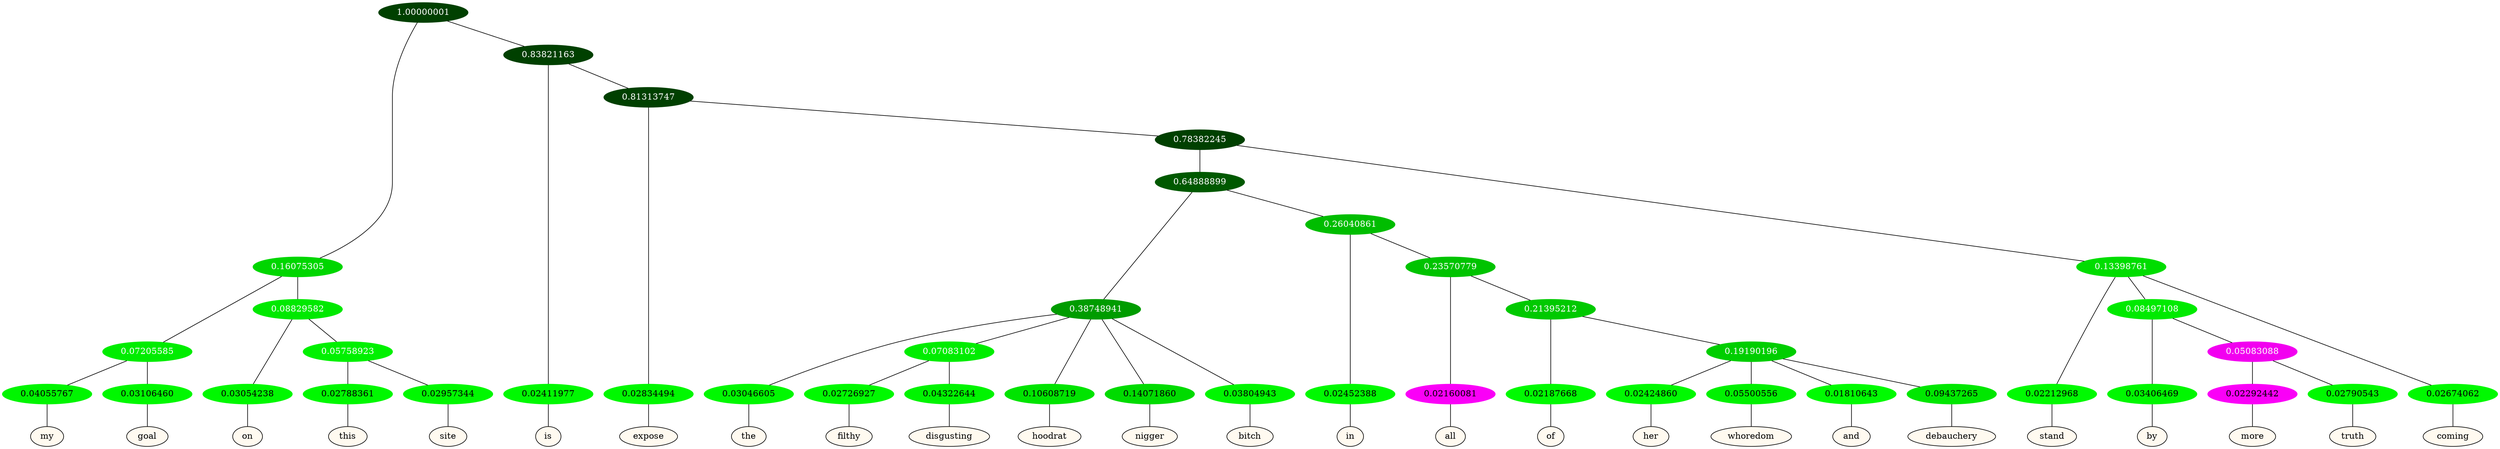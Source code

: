 graph {
	node [format=png height=0.15 nodesep=0.001 ordering=out overlap=prism overlap_scaling=0.01 ranksep=0.001 ratio=0.2 style=filled width=0.15]
	{
		rank=same
		a_w_7 [label=my color=black fillcolor=floralwhite style="filled,solid"]
		a_w_8 [label=goal color=black fillcolor=floralwhite style="filled,solid"]
		a_w_9 [label=on color=black fillcolor=floralwhite style="filled,solid"]
		a_w_13 [label=this color=black fillcolor=floralwhite style="filled,solid"]
		a_w_14 [label=site color=black fillcolor=floralwhite style="filled,solid"]
		a_w_5 [label=is color=black fillcolor=floralwhite style="filled,solid"]
		a_w_11 [label=expose color=black fillcolor=floralwhite style="filled,solid"]
		a_w_22 [label=the color=black fillcolor=floralwhite style="filled,solid"]
		a_w_31 [label=filthy color=black fillcolor=floralwhite style="filled,solid"]
		a_w_32 [label=disgusting color=black fillcolor=floralwhite style="filled,solid"]
		a_w_24 [label=hoodrat color=black fillcolor=floralwhite style="filled,solid"]
		a_w_25 [label=nigger color=black fillcolor=floralwhite style="filled,solid"]
		a_w_26 [label=bitch color=black fillcolor=floralwhite style="filled,solid"]
		a_w_27 [label=in color=black fillcolor=floralwhite style="filled,solid"]
		a_w_33 [label=all color=black fillcolor=floralwhite style="filled,solid"]
		a_w_37 [label=of color=black fillcolor=floralwhite style="filled,solid"]
		a_w_39 [label=her color=black fillcolor=floralwhite style="filled,solid"]
		a_w_40 [label=whoredom color=black fillcolor=floralwhite style="filled,solid"]
		a_w_41 [label=and color=black fillcolor=floralwhite style="filled,solid"]
		a_w_42 [label=debauchery color=black fillcolor=floralwhite style="filled,solid"]
		a_w_19 [label=stand color=black fillcolor=floralwhite style="filled,solid"]
		a_w_29 [label=by color=black fillcolor=floralwhite style="filled,solid"]
		a_w_35 [label=more color=black fillcolor=floralwhite style="filled,solid"]
		a_w_36 [label=truth color=black fillcolor=floralwhite style="filled,solid"]
		a_w_21 [label=coming color=black fillcolor=floralwhite style="filled,solid"]
	}
	a_n_7 -- a_w_7
	a_n_8 -- a_w_8
	a_n_9 -- a_w_9
	a_n_13 -- a_w_13
	a_n_14 -- a_w_14
	a_n_5 -- a_w_5
	a_n_11 -- a_w_11
	a_n_22 -- a_w_22
	a_n_31 -- a_w_31
	a_n_32 -- a_w_32
	a_n_24 -- a_w_24
	a_n_25 -- a_w_25
	a_n_26 -- a_w_26
	a_n_27 -- a_w_27
	a_n_33 -- a_w_33
	a_n_37 -- a_w_37
	a_n_39 -- a_w_39
	a_n_40 -- a_w_40
	a_n_41 -- a_w_41
	a_n_42 -- a_w_42
	a_n_19 -- a_w_19
	a_n_29 -- a_w_29
	a_n_35 -- a_w_35
	a_n_36 -- a_w_36
	a_n_21 -- a_w_21
	{
		rank=same
		a_n_7 [label=0.04055767 color="0.334 1.000 0.959" fontcolor=black]
		a_n_8 [label=0.03106460 color="0.334 1.000 0.969" fontcolor=black]
		a_n_9 [label=0.03054238 color="0.334 1.000 0.969" fontcolor=black]
		a_n_13 [label=0.02788361 color="0.334 1.000 0.972" fontcolor=black]
		a_n_14 [label=0.02957344 color="0.334 1.000 0.970" fontcolor=black]
		a_n_5 [label=0.02411977 color="0.334 1.000 0.976" fontcolor=black]
		a_n_11 [label=0.02834494 color="0.334 1.000 0.972" fontcolor=black]
		a_n_22 [label=0.03046605 color="0.334 1.000 0.970" fontcolor=black]
		a_n_31 [label=0.02726927 color="0.334 1.000 0.973" fontcolor=black]
		a_n_32 [label=0.04322644 color="0.334 1.000 0.957" fontcolor=black]
		a_n_24 [label=0.10608719 color="0.334 1.000 0.894" fontcolor=black]
		a_n_25 [label=0.14071860 color="0.334 1.000 0.859" fontcolor=black]
		a_n_26 [label=0.03804943 color="0.334 1.000 0.962" fontcolor=black]
		a_n_27 [label=0.02452388 color="0.334 1.000 0.975" fontcolor=black]
		a_n_33 [label=0.02160081 color="0.835 1.000 0.978" fontcolor=black]
		a_n_37 [label=0.02187668 color="0.334 1.000 0.978" fontcolor=black]
		a_n_39 [label=0.02424860 color="0.334 1.000 0.976" fontcolor=black]
		a_n_40 [label=0.05500556 color="0.334 1.000 0.945" fontcolor=black]
		a_n_41 [label=0.01810643 color="0.334 1.000 0.982" fontcolor=black]
		a_n_42 [label=0.09437265 color="0.334 1.000 0.906" fontcolor=black]
		a_n_19 [label=0.02212968 color="0.334 1.000 0.978" fontcolor=black]
		a_n_29 [label=0.03406469 color="0.334 1.000 0.966" fontcolor=black]
		a_n_35 [label=0.02292442 color="0.835 1.000 0.977" fontcolor=black]
		a_n_36 [label=0.02790543 color="0.334 1.000 0.972" fontcolor=black]
		a_n_21 [label=0.02674062 color="0.334 1.000 0.973" fontcolor=black]
	}
	a_n_0 [label=1.00000001 color="0.334 1.000 0.250" fontcolor=grey99]
	a_n_1 [label=0.16075305 color="0.334 1.000 0.839" fontcolor=grey99]
	a_n_0 -- a_n_1
	a_n_2 [label=0.83821163 color="0.334 1.000 0.250" fontcolor=grey99]
	a_n_0 -- a_n_2
	a_n_3 [label=0.07205585 color="0.334 1.000 0.928" fontcolor=grey99]
	a_n_1 -- a_n_3
	a_n_4 [label=0.08829582 color="0.334 1.000 0.912" fontcolor=grey99]
	a_n_1 -- a_n_4
	a_n_2 -- a_n_5
	a_n_6 [label=0.81313747 color="0.334 1.000 0.250" fontcolor=grey99]
	a_n_2 -- a_n_6
	a_n_3 -- a_n_7
	a_n_3 -- a_n_8
	a_n_4 -- a_n_9
	a_n_10 [label=0.05758923 color="0.334 1.000 0.942" fontcolor=grey99]
	a_n_4 -- a_n_10
	a_n_6 -- a_n_11
	a_n_12 [label=0.78382245 color="0.334 1.000 0.250" fontcolor=grey99]
	a_n_6 -- a_n_12
	a_n_10 -- a_n_13
	a_n_10 -- a_n_14
	a_n_15 [label=0.64888899 color="0.334 1.000 0.351" fontcolor=grey99]
	a_n_12 -- a_n_15
	a_n_16 [label=0.13398761 color="0.334 1.000 0.866" fontcolor=grey99]
	a_n_12 -- a_n_16
	a_n_17 [label=0.38748941 color="0.334 1.000 0.613" fontcolor=grey99]
	a_n_15 -- a_n_17
	a_n_18 [label=0.26040861 color="0.334 1.000 0.740" fontcolor=grey99]
	a_n_15 -- a_n_18
	a_n_16 -- a_n_19
	a_n_20 [label=0.08497108 color="0.334 1.000 0.915" fontcolor=grey99]
	a_n_16 -- a_n_20
	a_n_16 -- a_n_21
	a_n_17 -- a_n_22
	a_n_23 [label=0.07083102 color="0.334 1.000 0.929" fontcolor=grey99]
	a_n_17 -- a_n_23
	a_n_17 -- a_n_24
	a_n_17 -- a_n_25
	a_n_17 -- a_n_26
	a_n_18 -- a_n_27
	a_n_28 [label=0.23570779 color="0.334 1.000 0.764" fontcolor=grey99]
	a_n_18 -- a_n_28
	a_n_20 -- a_n_29
	a_n_30 [label=0.05083088 color="0.835 1.000 0.949" fontcolor=grey99]
	a_n_20 -- a_n_30
	a_n_23 -- a_n_31
	a_n_23 -- a_n_32
	a_n_28 -- a_n_33
	a_n_34 [label=0.21395212 color="0.334 1.000 0.786" fontcolor=grey99]
	a_n_28 -- a_n_34
	a_n_30 -- a_n_35
	a_n_30 -- a_n_36
	a_n_34 -- a_n_37
	a_n_38 [label=0.19190196 color="0.334 1.000 0.808" fontcolor=grey99]
	a_n_34 -- a_n_38
	a_n_38 -- a_n_39
	a_n_38 -- a_n_40
	a_n_38 -- a_n_41
	a_n_38 -- a_n_42
}
